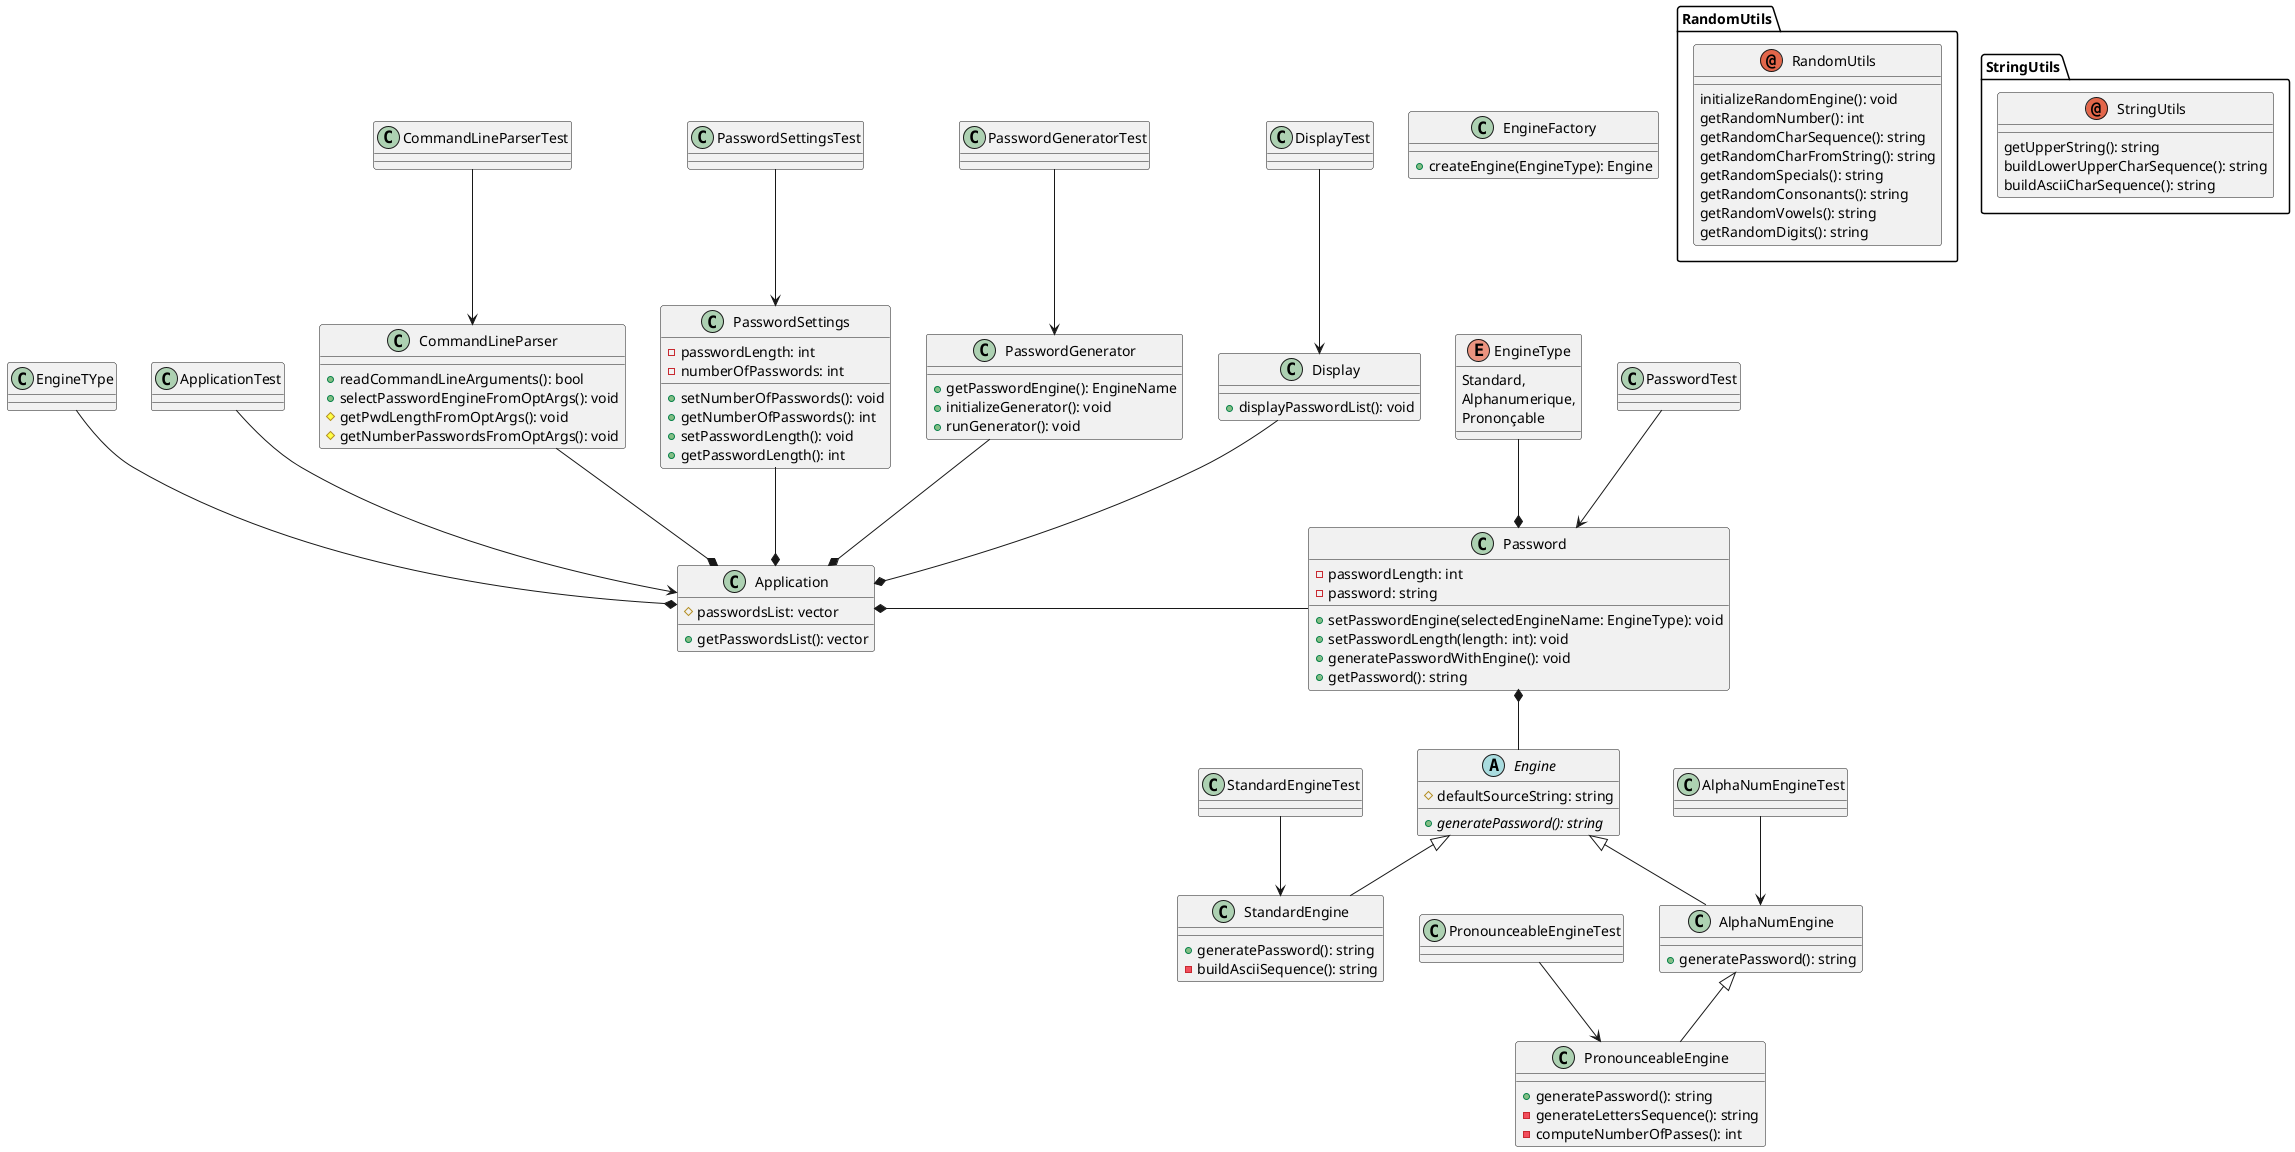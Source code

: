 @startuml Password Generator

abstract class Engine {
    +{abstract} generatePassword(): string
    #defaultSourceString: string
}

class EngineFactory {
    +createEngine(EngineType): Engine
}

Password *-- Engine
Engine <|-- StandardEngine
Engine <|-- AlphaNumEngine
AlphaNumEngine <|-- PronounceableEngine
Application *- Password
EngineType --* Password
EngineTYpe --* Application
ApplicationTest --> Application
PasswordTest --> Password
StandardEngineTest --> StandardEngine
AlphaNumEngineTest --> AlphaNumEngine
PronounceableEngineTest --> PronounceableEngine
CommandLineParserTest --> CommandLineParser
PasswordSettingsTest --> PasswordSettings
PasswordGeneratorTest --> PasswordGenerator
DisplayTest --> Display

class StandardEngine {
    +generatePassword(): string
    -buildAsciiSequence(): string
}

class AlphaNumEngine {
    +generatePassword(): string
}

class PronounceableEngine {
    +generatePassword(): string
    -generateLettersSequence(): string
    -computeNumberOfPasses(): int
}

class Password {
    -passwordLength: int
    -password: string
    +setPasswordEngine(selectedEngineName: EngineType): void
    +setPasswordLength(length: int): void
    +generatePasswordWithEngine(): void
    +getPassword(): string
}

enum EngineType {
        Standard,
        Alphanumerique,
        Prononçable
}

set namespaceSeparator ::
annotation RandomUtils::RandomUtils {
    initializeRandomEngine(): void
    getRandomNumber(): int
    getRandomCharSequence(): string
    getRandomCharFromString(): string
    getRandomSpecials(): string
    getRandomConsonants(): string
    getRandomVowels(): string
    getRandomDigits(): string
}

annotation StringUtils::StringUtils {
    getUpperString(): string
    buildLowerUpperCharSequence(): string
    buildAsciiCharSequence(): string
}

class Application {
    +getPasswordsList(): vector
    #passwordsList: vector
}

class Display {
    +displayPasswordList(): void
}

class CommandLineParser {
    +readCommandLineArguments(): bool
    +selectPasswordEngineFromOptArgs(): void
    #getPwdLengthFromOptArgs(): void
    #getNumberPasswordsFromOptArgs(): void
}

class PasswordSettings {
    +setNumberOfPasswords(): void
    +getNumberOfPasswords(): int
    +setPasswordLength(): void
    +getPasswordLength(): int
    -passwordLength: int
    -numberOfPasswords: int
}

class PasswordGenerator {
    +getPasswordEngine(): EngineName
    +initializeGenerator(): void
    +runGenerator(): void
}

CommandLineParser --* Application
PasswordSettings --* Application
PasswordGenerator --* Application
Display --* Application

class ApplicationTest
class PasswordTest
class StandardEngineTest
class AlphaNumEngineTest
class PronounceableEngineTest
class CommandLineParserTest
class PasswordSettingsTest
class PasswordGeneratorTest
class DisplayTest

@enduml